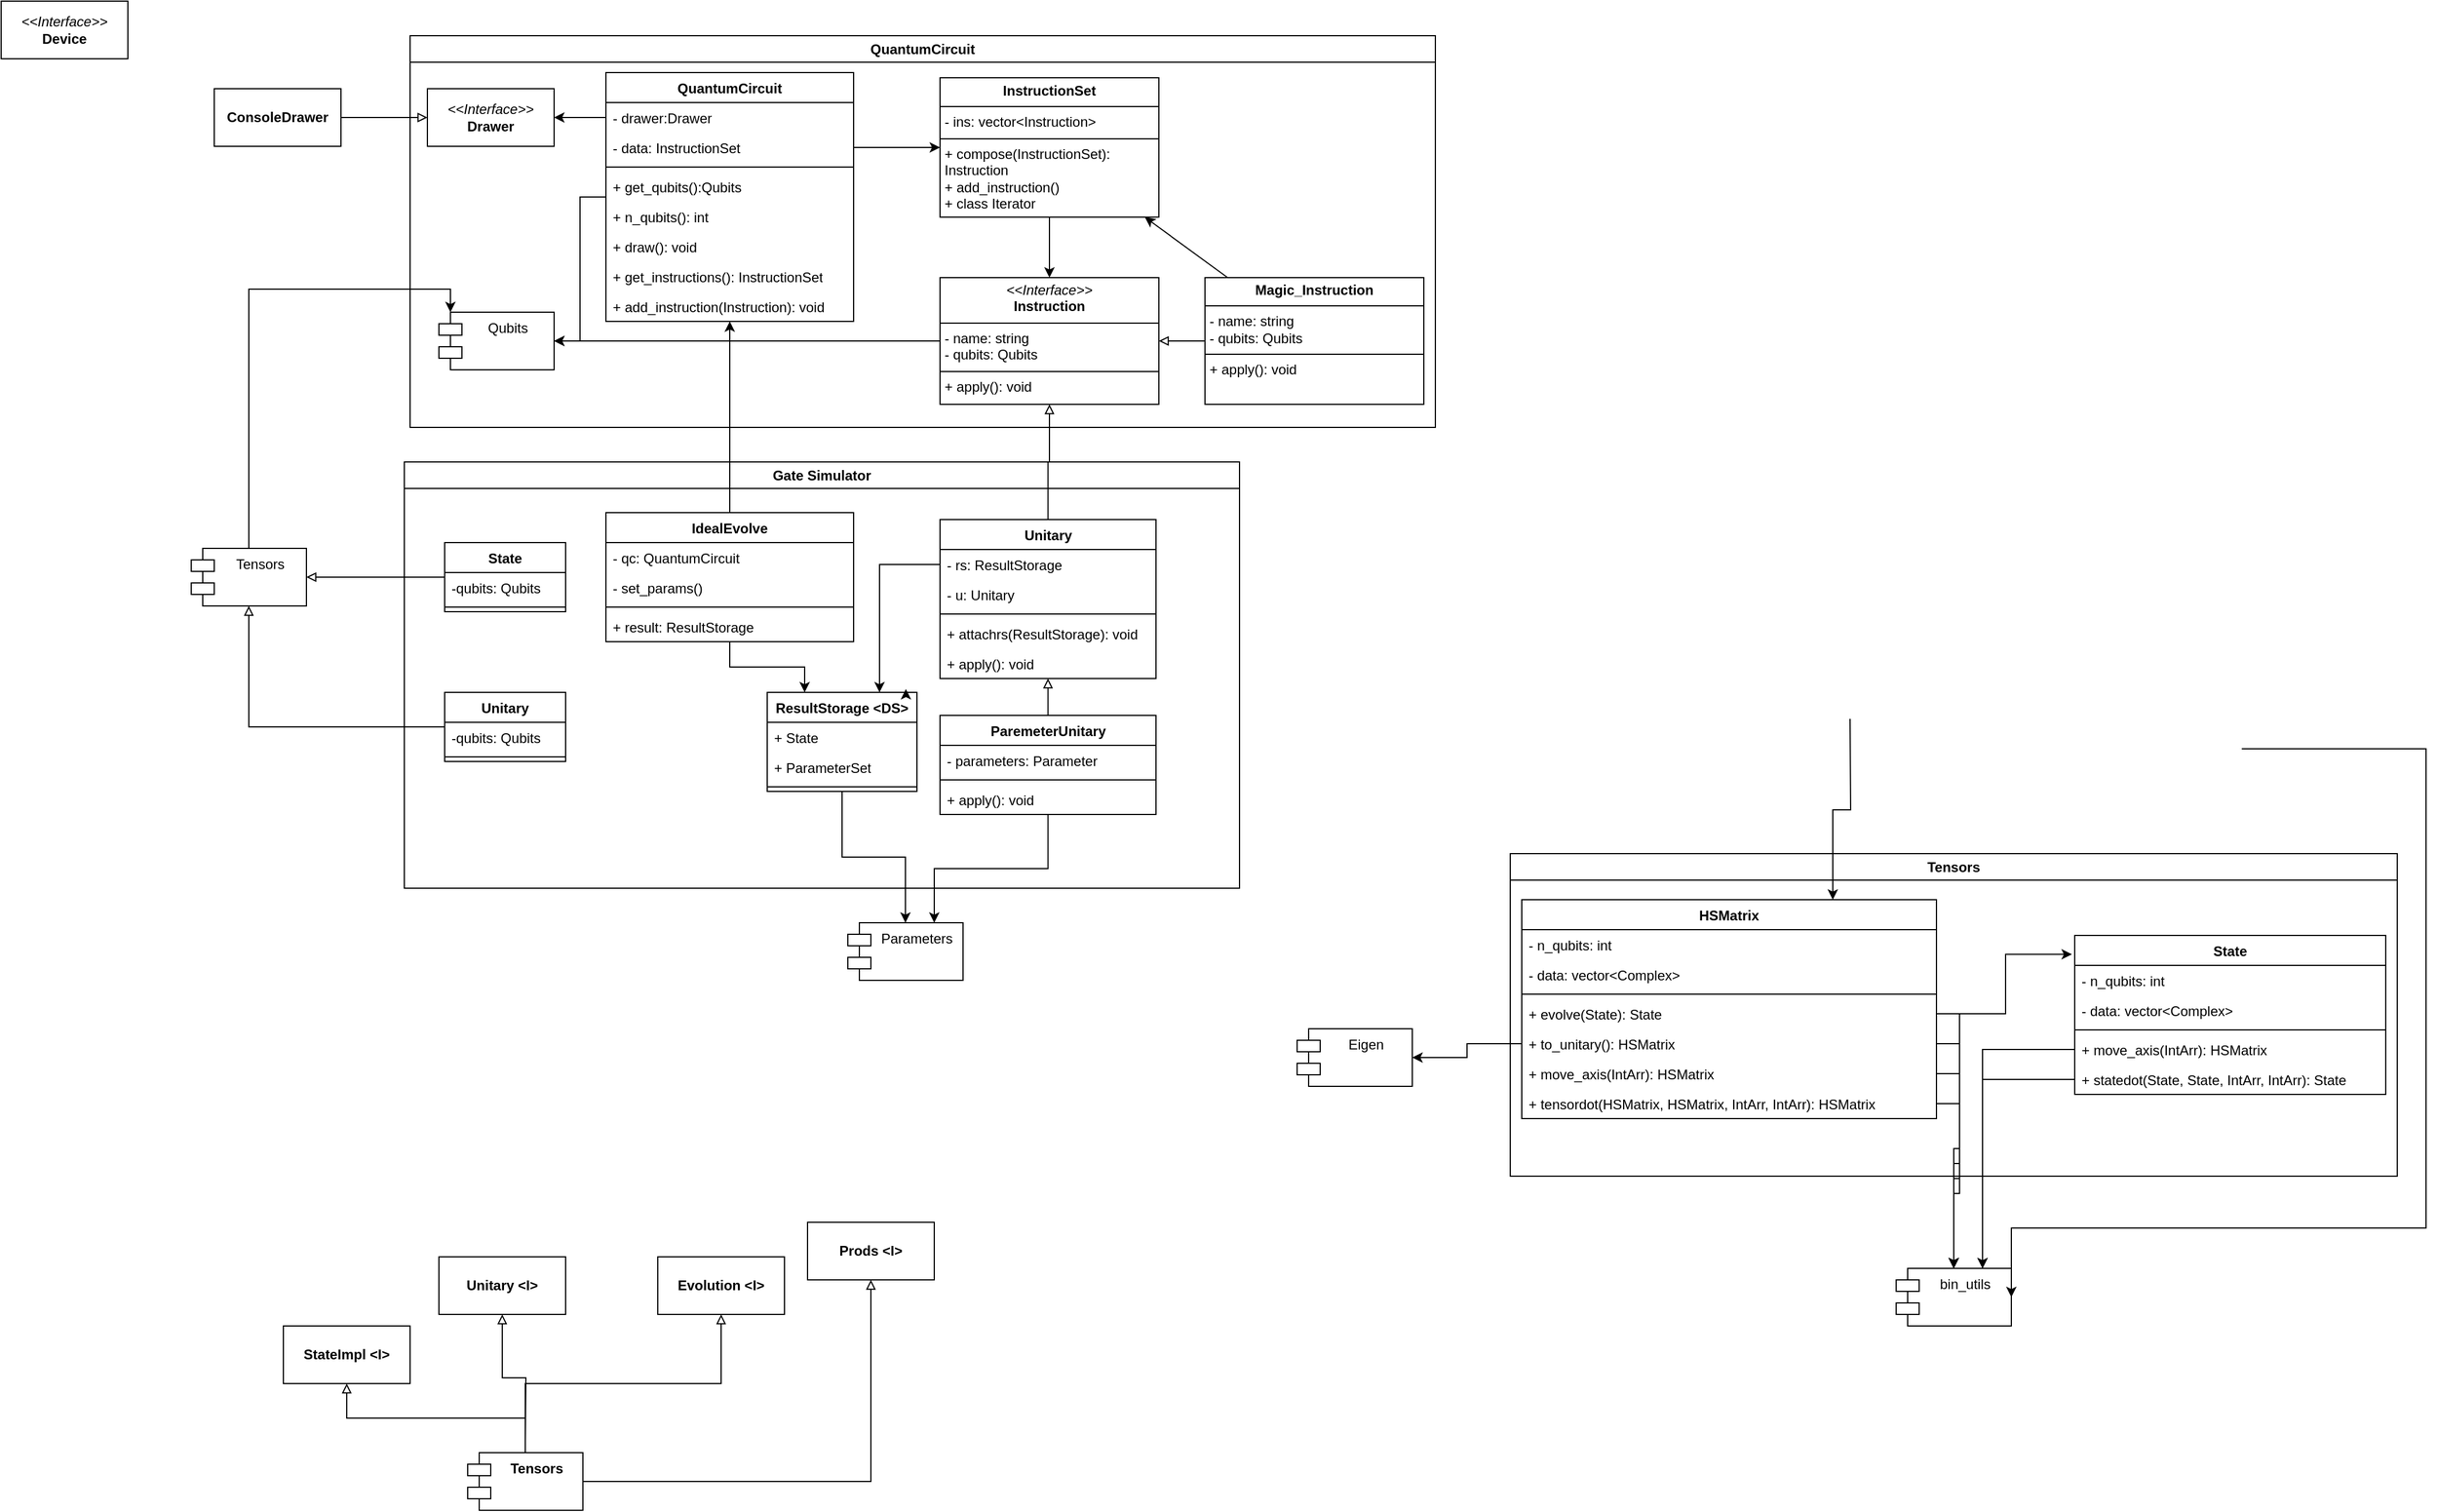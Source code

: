 <mxfile version="24.8.4">
  <diagram name="Page-1" id="x-qG1IfEhME5JwyJ-67E">
    <mxGraphModel dx="3008" dy="1957" grid="1" gridSize="10" guides="1" tooltips="1" connect="1" arrows="1" fold="1" page="1" pageScale="1" pageWidth="850" pageHeight="1100" math="0" shadow="0">
      <root>
        <mxCell id="0" />
        <mxCell id="1" parent="0" />
        <mxCell id="NoPwjyz6uO1jpUqEw4Ve-11" value="&lt;div&gt;Tensors&lt;/div&gt;" style="swimlane;whiteSpace=wrap;html=1;rounded=0;" parent="1" vertex="1">
          <mxGeometry x="35" y="20" width="770" height="280" as="geometry" />
        </mxCell>
        <mxCell id="NoPwjyz6uO1jpUqEw4Ve-59" value="&lt;div&gt;HSMatrix&lt;/div&gt;" style="swimlane;fontStyle=1;align=center;verticalAlign=top;childLayout=stackLayout;horizontal=1;startSize=26;horizontalStack=0;resizeParent=1;resizeParentMax=0;resizeLast=0;collapsible=1;marginBottom=0;whiteSpace=wrap;html=1;" parent="NoPwjyz6uO1jpUqEw4Ve-11" vertex="1">
          <mxGeometry x="10" y="40" width="360" height="190" as="geometry" />
        </mxCell>
        <mxCell id="NoPwjyz6uO1jpUqEw4Ve-60" value="- n_qubits: int" style="text;strokeColor=none;fillColor=none;align=left;verticalAlign=top;spacingLeft=4;spacingRight=4;overflow=hidden;rotatable=0;points=[[0,0.5],[1,0.5]];portConstraint=eastwest;whiteSpace=wrap;html=1;" parent="NoPwjyz6uO1jpUqEw4Ve-59" vertex="1">
          <mxGeometry y="26" width="360" height="26" as="geometry" />
        </mxCell>
        <mxCell id="NoPwjyz6uO1jpUqEw4Ve-63" value="- data:  vector&amp;lt;Complex&amp;gt; " style="text;strokeColor=none;fillColor=none;align=left;verticalAlign=top;spacingLeft=4;spacingRight=4;overflow=hidden;rotatable=0;points=[[0,0.5],[1,0.5]];portConstraint=eastwest;whiteSpace=wrap;html=1;" parent="NoPwjyz6uO1jpUqEw4Ve-59" vertex="1">
          <mxGeometry y="52" width="360" height="26" as="geometry" />
        </mxCell>
        <mxCell id="NoPwjyz6uO1jpUqEw4Ve-61" value="" style="line;strokeWidth=1;fillColor=none;align=left;verticalAlign=middle;spacingTop=-1;spacingLeft=3;spacingRight=3;rotatable=0;labelPosition=right;points=[];portConstraint=eastwest;strokeColor=inherit;" parent="NoPwjyz6uO1jpUqEw4Ve-59" vertex="1">
          <mxGeometry y="78" width="360" height="8" as="geometry" />
        </mxCell>
        <mxCell id="NoPwjyz6uO1jpUqEw4Ve-122" value="+ evolve(State): State" style="text;strokeColor=none;fillColor=none;align=left;verticalAlign=top;spacingLeft=4;spacingRight=4;overflow=hidden;rotatable=0;points=[[0,0.5],[1,0.5]];portConstraint=eastwest;whiteSpace=wrap;html=1;" parent="NoPwjyz6uO1jpUqEw4Ve-59" vertex="1">
          <mxGeometry y="86" width="360" height="26" as="geometry" />
        </mxCell>
        <mxCell id="NoPwjyz6uO1jpUqEw4Ve-64" value="+ to_unitary(): HSMatrix" style="text;strokeColor=none;fillColor=none;align=left;verticalAlign=top;spacingLeft=4;spacingRight=4;overflow=hidden;rotatable=0;points=[[0,0.5],[1,0.5]];portConstraint=eastwest;whiteSpace=wrap;html=1;" parent="NoPwjyz6uO1jpUqEw4Ve-59" vertex="1">
          <mxGeometry y="112" width="360" height="26" as="geometry" />
        </mxCell>
        <mxCell id="NoPwjyz6uO1jpUqEw4Ve-62" value="+ move_axis(IntArr): HSMatrix" style="text;strokeColor=none;fillColor=none;align=left;verticalAlign=top;spacingLeft=4;spacingRight=4;overflow=hidden;rotatable=0;points=[[0,0.5],[1,0.5]];portConstraint=eastwest;whiteSpace=wrap;html=1;" parent="NoPwjyz6uO1jpUqEw4Ve-59" vertex="1">
          <mxGeometry y="138" width="360" height="26" as="geometry" />
        </mxCell>
        <mxCell id="NoPwjyz6uO1jpUqEw4Ve-83" value="+ tensordot(HSMatrix, HSMatrix, IntArr, IntArr): HSMatrix" style="text;strokeColor=none;fillColor=none;align=left;verticalAlign=top;spacingLeft=4;spacingRight=4;overflow=hidden;rotatable=0;points=[[0,0.5],[1,0.5]];portConstraint=eastwest;whiteSpace=wrap;html=1;" parent="NoPwjyz6uO1jpUqEw4Ve-59" vertex="1">
          <mxGeometry y="164" width="360" height="26" as="geometry" />
        </mxCell>
        <mxCell id="NoPwjyz6uO1jpUqEw4Ve-66" value="&lt;div&gt;State&lt;/div&gt;&lt;div&gt;&lt;br&gt;&lt;/div&gt;" style="swimlane;fontStyle=1;align=center;verticalAlign=top;childLayout=stackLayout;horizontal=1;startSize=26;horizontalStack=0;resizeParent=1;resizeParentMax=0;resizeLast=0;collapsible=1;marginBottom=0;whiteSpace=wrap;html=1;" parent="NoPwjyz6uO1jpUqEw4Ve-11" vertex="1">
          <mxGeometry x="490" y="71" width="270" height="138" as="geometry" />
        </mxCell>
        <mxCell id="NoPwjyz6uO1jpUqEw4Ve-67" value="- n_qubits: int" style="text;strokeColor=none;fillColor=none;align=left;verticalAlign=top;spacingLeft=4;spacingRight=4;overflow=hidden;rotatable=0;points=[[0,0.5],[1,0.5]];portConstraint=eastwest;whiteSpace=wrap;html=1;" parent="NoPwjyz6uO1jpUqEw4Ve-66" vertex="1">
          <mxGeometry y="26" width="270" height="26" as="geometry" />
        </mxCell>
        <mxCell id="NoPwjyz6uO1jpUqEw4Ve-68" value="- data:  vector&amp;lt;Complex&amp;gt; " style="text;strokeColor=none;fillColor=none;align=left;verticalAlign=top;spacingLeft=4;spacingRight=4;overflow=hidden;rotatable=0;points=[[0,0.5],[1,0.5]];portConstraint=eastwest;whiteSpace=wrap;html=1;" parent="NoPwjyz6uO1jpUqEw4Ve-66" vertex="1">
          <mxGeometry y="52" width="270" height="26" as="geometry" />
        </mxCell>
        <mxCell id="NoPwjyz6uO1jpUqEw4Ve-69" value="" style="line;strokeWidth=1;fillColor=none;align=left;verticalAlign=middle;spacingTop=-1;spacingLeft=3;spacingRight=3;rotatable=0;labelPosition=right;points=[];portConstraint=eastwest;strokeColor=inherit;" parent="NoPwjyz6uO1jpUqEw4Ve-66" vertex="1">
          <mxGeometry y="78" width="270" height="8" as="geometry" />
        </mxCell>
        <mxCell id="NoPwjyz6uO1jpUqEw4Ve-70" value="+ move_axis(IntArr): HSMatrix" style="text;strokeColor=none;fillColor=none;align=left;verticalAlign=top;spacingLeft=4;spacingRight=4;overflow=hidden;rotatable=0;points=[[0,0.5],[1,0.5]];portConstraint=eastwest;whiteSpace=wrap;html=1;" parent="NoPwjyz6uO1jpUqEw4Ve-66" vertex="1">
          <mxGeometry y="86" width="270" height="26" as="geometry" />
        </mxCell>
        <mxCell id="NoPwjyz6uO1jpUqEw4Ve-84" value="&lt;div&gt;+ statedot(State, State, IntArr, IntArr): State&lt;/div&gt;" style="text;strokeColor=none;fillColor=none;align=left;verticalAlign=top;spacingLeft=4;spacingRight=4;overflow=hidden;rotatable=0;points=[[0,0.5],[1,0.5]];portConstraint=eastwest;whiteSpace=wrap;html=1;" parent="NoPwjyz6uO1jpUqEw4Ve-66" vertex="1">
          <mxGeometry y="112" width="270" height="26" as="geometry" />
        </mxCell>
        <mxCell id="NoPwjyz6uO1jpUqEw4Ve-126" style="edgeStyle=orthogonalEdgeStyle;rounded=0;orthogonalLoop=1;jettySize=auto;html=1;entryX=-0.009;entryY=0.119;entryDx=0;entryDy=0;entryPerimeter=0;" parent="NoPwjyz6uO1jpUqEw4Ve-11" source="NoPwjyz6uO1jpUqEw4Ve-122" target="NoPwjyz6uO1jpUqEw4Ve-66" edge="1">
          <mxGeometry relative="1" as="geometry" />
        </mxCell>
        <mxCell id="NoPwjyz6uO1jpUqEw4Ve-92" value="&lt;div&gt;Eigen&lt;/div&gt;&lt;div&gt;&lt;br&gt;&lt;/div&gt;" style="shape=module;align=left;spacingLeft=20;align=center;verticalAlign=top;whiteSpace=wrap;html=1;" parent="1" vertex="1">
          <mxGeometry x="-150" y="172" width="100" height="50" as="geometry" />
        </mxCell>
        <mxCell id="NoPwjyz6uO1jpUqEw4Ve-93" style="edgeStyle=orthogonalEdgeStyle;rounded=0;orthogonalLoop=1;jettySize=auto;html=1;" parent="1" source="NoPwjyz6uO1jpUqEw4Ve-64" target="NoPwjyz6uO1jpUqEw4Ve-92" edge="1">
          <mxGeometry relative="1" as="geometry" />
        </mxCell>
        <mxCell id="NoPwjyz6uO1jpUqEw4Ve-91" value="&lt;div&gt;bin_utils&lt;/div&gt;" style="shape=module;align=left;spacingLeft=20;align=center;verticalAlign=top;whiteSpace=wrap;html=1;" parent="1" vertex="1">
          <mxGeometry x="370" y="380" width="100" height="50" as="geometry" />
        </mxCell>
        <mxCell id="NoPwjyz6uO1jpUqEw4Ve-86" style="edgeStyle=orthogonalEdgeStyle;rounded=0;orthogonalLoop=1;jettySize=auto;html=1;entryX=0.5;entryY=0;entryDx=0;entryDy=0;" parent="1" source="NoPwjyz6uO1jpUqEw4Ve-83" target="NoPwjyz6uO1jpUqEw4Ve-91" edge="1">
          <mxGeometry relative="1" as="geometry" />
        </mxCell>
        <mxCell id="NoPwjyz6uO1jpUqEw4Ve-78" style="rounded=0;orthogonalLoop=1;jettySize=auto;html=1;edgeStyle=orthogonalEdgeStyle;entryX=0.5;entryY=0;entryDx=0;entryDy=0;" parent="1" source="NoPwjyz6uO1jpUqEw4Ve-62" target="NoPwjyz6uO1jpUqEw4Ve-91" edge="1">
          <mxGeometry relative="1" as="geometry">
            <mxPoint x="400" y="420" as="targetPoint" />
          </mxGeometry>
        </mxCell>
        <mxCell id="NoPwjyz6uO1jpUqEw4Ve-90" style="edgeStyle=orthogonalEdgeStyle;rounded=0;orthogonalLoop=1;jettySize=auto;html=1;entryX=0.75;entryY=0;entryDx=0;entryDy=0;" parent="1" source="NoPwjyz6uO1jpUqEw4Ve-70" target="NoPwjyz6uO1jpUqEw4Ve-91" edge="1">
          <mxGeometry relative="1" as="geometry">
            <mxPoint x="230.0" y="257" as="targetPoint" />
          </mxGeometry>
        </mxCell>
        <mxCell id="NoPwjyz6uO1jpUqEw4Ve-123" style="edgeStyle=orthogonalEdgeStyle;rounded=0;orthogonalLoop=1;jettySize=auto;html=1;entryX=0.5;entryY=0;entryDx=0;entryDy=0;" parent="1" source="NoPwjyz6uO1jpUqEw4Ve-122" target="NoPwjyz6uO1jpUqEw4Ve-91" edge="1">
          <mxGeometry relative="1" as="geometry" />
        </mxCell>
        <mxCell id="NoPwjyz6uO1jpUqEw4Ve-89" style="edgeStyle=orthogonalEdgeStyle;rounded=0;orthogonalLoop=1;jettySize=auto;html=1;entryX=0.75;entryY=0;entryDx=0;entryDy=0;" parent="1" source="NoPwjyz6uO1jpUqEw4Ve-84" target="NoPwjyz6uO1jpUqEw4Ve-91" edge="1">
          <mxGeometry relative="1" as="geometry">
            <mxPoint x="580" y="370" as="targetPoint" />
          </mxGeometry>
        </mxCell>
        <mxCell id="NoPwjyz6uO1jpUqEw4Ve-125" style="edgeStyle=orthogonalEdgeStyle;rounded=0;orthogonalLoop=1;jettySize=auto;html=1;entryX=0.5;entryY=0;entryDx=0;entryDy=0;" parent="1" source="NoPwjyz6uO1jpUqEw4Ve-64" target="NoPwjyz6uO1jpUqEw4Ve-91" edge="1">
          <mxGeometry relative="1" as="geometry">
            <mxPoint x="470.0" y="420" as="targetPoint" />
          </mxGeometry>
        </mxCell>
        <mxCell id="NoPwjyz6uO1jpUqEw4Ve-128" style="edgeStyle=orthogonalEdgeStyle;rounded=0;orthogonalLoop=1;jettySize=auto;html=1;exitX=0;exitY=0.5;exitDx=0;exitDy=0;entryX=0.75;entryY=0;entryDx=0;entryDy=0;" parent="1" target="NoPwjyz6uO1jpUqEw4Ve-59" edge="1">
          <mxGeometry relative="1" as="geometry">
            <mxPoint x="330" y="-97" as="sourcePoint" />
          </mxGeometry>
        </mxCell>
        <mxCell id="NoPwjyz6uO1jpUqEw4Ve-131" style="edgeStyle=orthogonalEdgeStyle;rounded=0;orthogonalLoop=1;jettySize=auto;html=1;exitX=1;exitY=0.5;exitDx=0;exitDy=0;entryX=1;entryY=0.5;entryDx=0;entryDy=0;" parent="1" target="NoPwjyz6uO1jpUqEw4Ve-91" edge="1">
          <mxGeometry relative="1" as="geometry">
            <Array as="points">
              <mxPoint x="830" y="-71" />
              <mxPoint x="830" y="345" />
            </Array>
            <mxPoint x="670.0" y="-71" as="sourcePoint" />
          </mxGeometry>
        </mxCell>
        <mxCell id="HAuFXq_arxBWg5W7KPL8-75" value="&lt;div&gt;Gate Simulator&lt;/div&gt;" style="swimlane;whiteSpace=wrap;html=1;" vertex="1" parent="1">
          <mxGeometry x="-925" y="-320" width="725" height="370" as="geometry" />
        </mxCell>
        <mxCell id="HAuFXq_arxBWg5W7KPL8-148" value="ResultStorage &amp;lt;DS&amp;gt;" style="swimlane;fontStyle=1;align=center;verticalAlign=top;childLayout=stackLayout;horizontal=1;startSize=26;horizontalStack=0;resizeParent=1;resizeParentMax=0;resizeLast=0;collapsible=1;marginBottom=0;whiteSpace=wrap;html=1;" vertex="1" parent="HAuFXq_arxBWg5W7KPL8-75">
          <mxGeometry x="315" y="200" width="130" height="86" as="geometry" />
        </mxCell>
        <mxCell id="HAuFXq_arxBWg5W7KPL8-150" value="+ State" style="text;strokeColor=none;fillColor=none;align=left;verticalAlign=top;spacingLeft=4;spacingRight=4;overflow=hidden;rotatable=0;points=[[0,0.5],[1,0.5]];portConstraint=eastwest;whiteSpace=wrap;html=1;" vertex="1" parent="HAuFXq_arxBWg5W7KPL8-148">
          <mxGeometry y="26" width="130" height="26" as="geometry" />
        </mxCell>
        <mxCell id="HAuFXq_arxBWg5W7KPL8-231" value="+ ParameterSet" style="text;strokeColor=none;fillColor=none;align=left;verticalAlign=top;spacingLeft=4;spacingRight=4;overflow=hidden;rotatable=0;points=[[0,0.5],[1,0.5]];portConstraint=eastwest;whiteSpace=wrap;html=1;" vertex="1" parent="HAuFXq_arxBWg5W7KPL8-148">
          <mxGeometry y="52" width="130" height="26" as="geometry" />
        </mxCell>
        <mxCell id="HAuFXq_arxBWg5W7KPL8-151" value="" style="line;strokeWidth=1;fillColor=none;align=left;verticalAlign=middle;spacingTop=-1;spacingLeft=3;spacingRight=3;rotatable=0;labelPosition=right;points=[];portConstraint=eastwest;strokeColor=inherit;" vertex="1" parent="HAuFXq_arxBWg5W7KPL8-148">
          <mxGeometry y="78" width="130" height="8" as="geometry" />
        </mxCell>
        <mxCell id="HAuFXq_arxBWg5W7KPL8-156" value="Unitary" style="swimlane;fontStyle=1;align=center;verticalAlign=top;childLayout=stackLayout;horizontal=1;startSize=26;horizontalStack=0;resizeParent=1;resizeParentMax=0;resizeLast=0;collapsible=1;marginBottom=0;whiteSpace=wrap;html=1;" vertex="1" parent="HAuFXq_arxBWg5W7KPL8-75">
          <mxGeometry x="465" y="50" width="187.5" height="138" as="geometry" />
        </mxCell>
        <mxCell id="HAuFXq_arxBWg5W7KPL8-157" value="- rs: ResultStorage" style="text;strokeColor=none;fillColor=none;align=left;verticalAlign=top;spacingLeft=4;spacingRight=4;overflow=hidden;rotatable=0;points=[[0,0.5],[1,0.5]];portConstraint=eastwest;whiteSpace=wrap;html=1;" vertex="1" parent="HAuFXq_arxBWg5W7KPL8-156">
          <mxGeometry y="26" width="187.5" height="26" as="geometry" />
        </mxCell>
        <mxCell id="HAuFXq_arxBWg5W7KPL8-166" value="- u: Unitary" style="text;strokeColor=none;fillColor=none;align=left;verticalAlign=top;spacingLeft=4;spacingRight=4;overflow=hidden;rotatable=0;points=[[0,0.5],[1,0.5]];portConstraint=eastwest;whiteSpace=wrap;html=1;" vertex="1" parent="HAuFXq_arxBWg5W7KPL8-156">
          <mxGeometry y="52" width="187.5" height="26" as="geometry" />
        </mxCell>
        <mxCell id="HAuFXq_arxBWg5W7KPL8-159" value="" style="line;strokeWidth=1;fillColor=none;align=left;verticalAlign=middle;spacingTop=-1;spacingLeft=3;spacingRight=3;rotatable=0;labelPosition=right;points=[];portConstraint=eastwest;strokeColor=inherit;" vertex="1" parent="HAuFXq_arxBWg5W7KPL8-156">
          <mxGeometry y="78" width="187.5" height="8" as="geometry" />
        </mxCell>
        <mxCell id="HAuFXq_arxBWg5W7KPL8-160" value="+ attachrs(ResultStorage): void" style="text;strokeColor=none;fillColor=none;align=left;verticalAlign=top;spacingLeft=4;spacingRight=4;overflow=hidden;rotatable=0;points=[[0,0.5],[1,0.5]];portConstraint=eastwest;whiteSpace=wrap;html=1;" vertex="1" parent="HAuFXq_arxBWg5W7KPL8-156">
          <mxGeometry y="86" width="187.5" height="26" as="geometry" />
        </mxCell>
        <mxCell id="HAuFXq_arxBWg5W7KPL8-161" value="+ apply(): void" style="text;strokeColor=none;fillColor=none;align=left;verticalAlign=top;spacingLeft=4;spacingRight=4;overflow=hidden;rotatable=0;points=[[0,0.5],[1,0.5]];portConstraint=eastwest;whiteSpace=wrap;html=1;" vertex="1" parent="HAuFXq_arxBWg5W7KPL8-156">
          <mxGeometry y="112" width="187.5" height="26" as="geometry" />
        </mxCell>
        <mxCell id="HAuFXq_arxBWg5W7KPL8-208" style="edgeStyle=orthogonalEdgeStyle;rounded=0;orthogonalLoop=1;jettySize=auto;html=1;entryX=0.25;entryY=0;entryDx=0;entryDy=0;" edge="1" parent="HAuFXq_arxBWg5W7KPL8-75" source="HAuFXq_arxBWg5W7KPL8-167" target="HAuFXq_arxBWg5W7KPL8-148">
          <mxGeometry relative="1" as="geometry" />
        </mxCell>
        <mxCell id="HAuFXq_arxBWg5W7KPL8-167" value="IdealEvolve" style="swimlane;fontStyle=1;align=center;verticalAlign=top;childLayout=stackLayout;horizontal=1;startSize=26;horizontalStack=0;resizeParent=1;resizeParentMax=0;resizeLast=0;collapsible=1;marginBottom=0;whiteSpace=wrap;html=1;" vertex="1" parent="HAuFXq_arxBWg5W7KPL8-75">
          <mxGeometry x="175" y="44" width="215" height="112" as="geometry" />
        </mxCell>
        <mxCell id="HAuFXq_arxBWg5W7KPL8-168" value="- qc: QuantumCircuit" style="text;strokeColor=none;fillColor=none;align=left;verticalAlign=top;spacingLeft=4;spacingRight=4;overflow=hidden;rotatable=0;points=[[0,0.5],[1,0.5]];portConstraint=eastwest;whiteSpace=wrap;html=1;" vertex="1" parent="HAuFXq_arxBWg5W7KPL8-167">
          <mxGeometry y="26" width="215" height="26" as="geometry" />
        </mxCell>
        <mxCell id="HAuFXq_arxBWg5W7KPL8-169" value="- set_params() " style="text;strokeColor=none;fillColor=none;align=left;verticalAlign=top;spacingLeft=4;spacingRight=4;overflow=hidden;rotatable=0;points=[[0,0.5],[1,0.5]];portConstraint=eastwest;whiteSpace=wrap;html=1;" vertex="1" parent="HAuFXq_arxBWg5W7KPL8-167">
          <mxGeometry y="52" width="215" height="26" as="geometry" />
        </mxCell>
        <mxCell id="HAuFXq_arxBWg5W7KPL8-170" value="" style="line;strokeWidth=1;fillColor=none;align=left;verticalAlign=middle;spacingTop=-1;spacingLeft=3;spacingRight=3;rotatable=0;labelPosition=right;points=[];portConstraint=eastwest;strokeColor=inherit;" vertex="1" parent="HAuFXq_arxBWg5W7KPL8-167">
          <mxGeometry y="78" width="215" height="8" as="geometry" />
        </mxCell>
        <mxCell id="HAuFXq_arxBWg5W7KPL8-172" value="+ result: ResultStorage" style="text;strokeColor=none;fillColor=none;align=left;verticalAlign=top;spacingLeft=4;spacingRight=4;overflow=hidden;rotatable=0;points=[[0,0.5],[1,0.5]];portConstraint=eastwest;whiteSpace=wrap;html=1;" vertex="1" parent="HAuFXq_arxBWg5W7KPL8-167">
          <mxGeometry y="86" width="215" height="26" as="geometry" />
        </mxCell>
        <mxCell id="HAuFXq_arxBWg5W7KPL8-189" value="&lt;div&gt;State&lt;/div&gt;&lt;div&gt;&lt;br&gt;&lt;/div&gt;" style="swimlane;fontStyle=1;align=center;verticalAlign=top;childLayout=stackLayout;horizontal=1;startSize=26;horizontalStack=0;resizeParent=1;resizeParentMax=0;resizeLast=0;collapsible=1;marginBottom=0;whiteSpace=wrap;html=1;" vertex="1" parent="HAuFXq_arxBWg5W7KPL8-75">
          <mxGeometry x="35" y="70" width="105" height="60" as="geometry" />
        </mxCell>
        <mxCell id="HAuFXq_arxBWg5W7KPL8-190" value="-qubits: Qubits" style="text;strokeColor=none;fillColor=none;align=left;verticalAlign=top;spacingLeft=4;spacingRight=4;overflow=hidden;rotatable=0;points=[[0,0.5],[1,0.5]];portConstraint=eastwest;whiteSpace=wrap;html=1;" vertex="1" parent="HAuFXq_arxBWg5W7KPL8-189">
          <mxGeometry y="26" width="105" height="26" as="geometry" />
        </mxCell>
        <mxCell id="HAuFXq_arxBWg5W7KPL8-192" value="" style="line;strokeWidth=1;fillColor=none;align=left;verticalAlign=middle;spacingTop=-1;spacingLeft=3;spacingRight=3;rotatable=0;labelPosition=right;points=[];portConstraint=eastwest;strokeColor=inherit;" vertex="1" parent="HAuFXq_arxBWg5W7KPL8-189">
          <mxGeometry y="52" width="105" height="8" as="geometry" />
        </mxCell>
        <mxCell id="HAuFXq_arxBWg5W7KPL8-198" value="Unitary" style="swimlane;fontStyle=1;align=center;verticalAlign=top;childLayout=stackLayout;horizontal=1;startSize=26;horizontalStack=0;resizeParent=1;resizeParentMax=0;resizeLast=0;collapsible=1;marginBottom=0;whiteSpace=wrap;html=1;" vertex="1" parent="HAuFXq_arxBWg5W7KPL8-75">
          <mxGeometry x="35" y="200" width="105" height="60" as="geometry" />
        </mxCell>
        <mxCell id="HAuFXq_arxBWg5W7KPL8-199" value="-qubits: Qubits" style="text;strokeColor=none;fillColor=none;align=left;verticalAlign=top;spacingLeft=4;spacingRight=4;overflow=hidden;rotatable=0;points=[[0,0.5],[1,0.5]];portConstraint=eastwest;whiteSpace=wrap;html=1;" vertex="1" parent="HAuFXq_arxBWg5W7KPL8-198">
          <mxGeometry y="26" width="105" height="26" as="geometry" />
        </mxCell>
        <mxCell id="HAuFXq_arxBWg5W7KPL8-200" value="" style="line;strokeWidth=1;fillColor=none;align=left;verticalAlign=middle;spacingTop=-1;spacingLeft=3;spacingRight=3;rotatable=0;labelPosition=right;points=[];portConstraint=eastwest;strokeColor=inherit;" vertex="1" parent="HAuFXq_arxBWg5W7KPL8-198">
          <mxGeometry y="52" width="105" height="8" as="geometry" />
        </mxCell>
        <mxCell id="HAuFXq_arxBWg5W7KPL8-218" style="edgeStyle=orthogonalEdgeStyle;rounded=0;orthogonalLoop=1;jettySize=auto;html=1;exitX=0;exitY=0.5;exitDx=0;exitDy=0;entryX=0.75;entryY=0;entryDx=0;entryDy=0;" edge="1" parent="HAuFXq_arxBWg5W7KPL8-75" source="HAuFXq_arxBWg5W7KPL8-157" target="HAuFXq_arxBWg5W7KPL8-148">
          <mxGeometry relative="1" as="geometry" />
        </mxCell>
        <mxCell id="HAuFXq_arxBWg5W7KPL8-219" style="edgeStyle=orthogonalEdgeStyle;rounded=0;orthogonalLoop=1;jettySize=auto;html=1;endArrow=block;endFill=0;" edge="1" parent="HAuFXq_arxBWg5W7KPL8-75" source="HAuFXq_arxBWg5W7KPL8-211" target="HAuFXq_arxBWg5W7KPL8-156">
          <mxGeometry relative="1" as="geometry" />
        </mxCell>
        <mxCell id="HAuFXq_arxBWg5W7KPL8-211" value="ParemeterUnitary" style="swimlane;fontStyle=1;align=center;verticalAlign=top;childLayout=stackLayout;horizontal=1;startSize=26;horizontalStack=0;resizeParent=1;resizeParentMax=0;resizeLast=0;collapsible=1;marginBottom=0;whiteSpace=wrap;html=1;" vertex="1" parent="HAuFXq_arxBWg5W7KPL8-75">
          <mxGeometry x="465" y="220" width="187.5" height="86" as="geometry" />
        </mxCell>
        <mxCell id="HAuFXq_arxBWg5W7KPL8-221" value="- parameters: Parameter" style="text;strokeColor=none;fillColor=none;align=left;verticalAlign=top;spacingLeft=4;spacingRight=4;overflow=hidden;rotatable=0;points=[[0,0.5],[1,0.5]];portConstraint=eastwest;whiteSpace=wrap;html=1;" vertex="1" parent="HAuFXq_arxBWg5W7KPL8-211">
          <mxGeometry y="26" width="187.5" height="26" as="geometry" />
        </mxCell>
        <mxCell id="HAuFXq_arxBWg5W7KPL8-214" value="" style="line;strokeWidth=1;fillColor=none;align=left;verticalAlign=middle;spacingTop=-1;spacingLeft=3;spacingRight=3;rotatable=0;labelPosition=right;points=[];portConstraint=eastwest;strokeColor=inherit;" vertex="1" parent="HAuFXq_arxBWg5W7KPL8-211">
          <mxGeometry y="52" width="187.5" height="8" as="geometry" />
        </mxCell>
        <mxCell id="HAuFXq_arxBWg5W7KPL8-216" value="+ apply(): void" style="text;strokeColor=none;fillColor=none;align=left;verticalAlign=top;spacingLeft=4;spacingRight=4;overflow=hidden;rotatable=0;points=[[0,0.5],[1,0.5]];portConstraint=eastwest;whiteSpace=wrap;html=1;" vertex="1" parent="HAuFXq_arxBWg5W7KPL8-211">
          <mxGeometry y="60" width="187.5" height="26" as="geometry" />
        </mxCell>
        <mxCell id="HAuFXq_arxBWg5W7KPL8-230" style="edgeStyle=orthogonalEdgeStyle;rounded=0;orthogonalLoop=1;jettySize=auto;html=1;exitX=0.75;exitY=0;exitDx=0;exitDy=0;entryX=0.926;entryY=-0.033;entryDx=0;entryDy=0;entryPerimeter=0;" edge="1" parent="HAuFXq_arxBWg5W7KPL8-75" source="HAuFXq_arxBWg5W7KPL8-148" target="HAuFXq_arxBWg5W7KPL8-148">
          <mxGeometry relative="1" as="geometry" />
        </mxCell>
        <mxCell id="HAuFXq_arxBWg5W7KPL8-106" style="edgeStyle=orthogonalEdgeStyle;rounded=0;orthogonalLoop=1;jettySize=auto;html=1;entryX=0;entryY=0.5;entryDx=0;entryDy=0;endArrow=block;endFill=0;" edge="1" parent="1" source="HAuFXq_arxBWg5W7KPL8-105" target="HAuFXq_arxBWg5W7KPL8-73">
          <mxGeometry relative="1" as="geometry" />
        </mxCell>
        <mxCell id="HAuFXq_arxBWg5W7KPL8-105" value="&lt;b&gt;ConsoleDrawer&lt;/b&gt;" style="html=1;whiteSpace=wrap;" vertex="1" parent="1">
          <mxGeometry x="-1090" y="-644" width="110" height="50" as="geometry" />
        </mxCell>
        <mxCell id="HAuFXq_arxBWg5W7KPL8-109" value="QuantumCircuit" style="swimlane;whiteSpace=wrap;html=1;" vertex="1" parent="1">
          <mxGeometry x="-920" y="-690" width="890" height="340" as="geometry" />
        </mxCell>
        <mxCell id="HAuFXq_arxBWg5W7KPL8-50" value="QuantumCircuit" style="swimlane;fontStyle=1;align=center;verticalAlign=top;childLayout=stackLayout;horizontal=1;startSize=26;horizontalStack=0;resizeParent=1;resizeParentMax=0;resizeLast=0;collapsible=1;marginBottom=0;whiteSpace=wrap;html=1;" vertex="1" parent="HAuFXq_arxBWg5W7KPL8-109">
          <mxGeometry x="170" y="32" width="215" height="216" as="geometry" />
        </mxCell>
        <mxCell id="HAuFXq_arxBWg5W7KPL8-91" value="- drawer:Drawer" style="text;strokeColor=none;fillColor=none;align=left;verticalAlign=top;spacingLeft=4;spacingRight=4;overflow=hidden;rotatable=0;points=[[0,0.5],[1,0.5]];portConstraint=eastwest;whiteSpace=wrap;html=1;" vertex="1" parent="HAuFXq_arxBWg5W7KPL8-50">
          <mxGeometry y="26" width="215" height="26" as="geometry" />
        </mxCell>
        <mxCell id="HAuFXq_arxBWg5W7KPL8-92" value="- data: InstructionSet" style="text;strokeColor=none;fillColor=none;align=left;verticalAlign=top;spacingLeft=4;spacingRight=4;overflow=hidden;rotatable=0;points=[[0,0.5],[1,0.5]];portConstraint=eastwest;whiteSpace=wrap;html=1;" vertex="1" parent="HAuFXq_arxBWg5W7KPL8-50">
          <mxGeometry y="52" width="215" height="26" as="geometry" />
        </mxCell>
        <mxCell id="HAuFXq_arxBWg5W7KPL8-53" value="" style="line;strokeWidth=1;fillColor=none;align=left;verticalAlign=middle;spacingTop=-1;spacingLeft=3;spacingRight=3;rotatable=0;labelPosition=right;points=[];portConstraint=eastwest;strokeColor=inherit;" vertex="1" parent="HAuFXq_arxBWg5W7KPL8-50">
          <mxGeometry y="78" width="215" height="8" as="geometry" />
        </mxCell>
        <mxCell id="HAuFXq_arxBWg5W7KPL8-54" value="+ get_qubits():Qubits" style="text;strokeColor=none;fillColor=none;align=left;verticalAlign=top;spacingLeft=4;spacingRight=4;overflow=hidden;rotatable=0;points=[[0,0.5],[1,0.5]];portConstraint=eastwest;whiteSpace=wrap;html=1;" vertex="1" parent="HAuFXq_arxBWg5W7KPL8-50">
          <mxGeometry y="86" width="215" height="26" as="geometry" />
        </mxCell>
        <mxCell id="HAuFXq_arxBWg5W7KPL8-71" value="+ n_qubits(): int" style="text;strokeColor=none;fillColor=none;align=left;verticalAlign=top;spacingLeft=4;spacingRight=4;overflow=hidden;rotatable=0;points=[[0,0.5],[1,0.5]];portConstraint=eastwest;whiteSpace=wrap;html=1;" vertex="1" parent="HAuFXq_arxBWg5W7KPL8-50">
          <mxGeometry y="112" width="215" height="26" as="geometry" />
        </mxCell>
        <mxCell id="HAuFXq_arxBWg5W7KPL8-82" value="+ draw(): void" style="text;strokeColor=none;fillColor=none;align=left;verticalAlign=top;spacingLeft=4;spacingRight=4;overflow=hidden;rotatable=0;points=[[0,0.5],[1,0.5]];portConstraint=eastwest;whiteSpace=wrap;html=1;" vertex="1" parent="HAuFXq_arxBWg5W7KPL8-50">
          <mxGeometry y="138" width="215" height="26" as="geometry" />
        </mxCell>
        <mxCell id="HAuFXq_arxBWg5W7KPL8-209" value="+ get_instructions(): InstructionSet" style="text;strokeColor=none;fillColor=none;align=left;verticalAlign=top;spacingLeft=4;spacingRight=4;overflow=hidden;rotatable=0;points=[[0,0.5],[1,0.5]];portConstraint=eastwest;whiteSpace=wrap;html=1;" vertex="1" parent="HAuFXq_arxBWg5W7KPL8-50">
          <mxGeometry y="164" width="215" height="26" as="geometry" />
        </mxCell>
        <mxCell id="HAuFXq_arxBWg5W7KPL8-223" value="+ add_instruction(Instruction): void" style="text;strokeColor=none;fillColor=none;align=left;verticalAlign=top;spacingLeft=4;spacingRight=4;overflow=hidden;rotatable=0;points=[[0,0.5],[1,0.5]];portConstraint=eastwest;whiteSpace=wrap;html=1;" vertex="1" parent="HAuFXq_arxBWg5W7KPL8-50">
          <mxGeometry y="190" width="215" height="26" as="geometry" />
        </mxCell>
        <mxCell id="HAuFXq_arxBWg5W7KPL8-73" value="&lt;i&gt;&amp;lt;&amp;lt;Interface&amp;gt;&amp;gt;&lt;/i&gt;&lt;div&gt;&lt;b&gt;Drawer&lt;/b&gt;&lt;/div&gt;" style="html=1;whiteSpace=wrap;" vertex="1" parent="HAuFXq_arxBWg5W7KPL8-109">
          <mxGeometry x="15" y="46" width="110" height="50" as="geometry" />
        </mxCell>
        <mxCell id="HAuFXq_arxBWg5W7KPL8-102" style="edgeStyle=orthogonalEdgeStyle;rounded=0;orthogonalLoop=1;jettySize=auto;html=1;entryX=1;entryY=0.5;entryDx=0;entryDy=0;" edge="1" parent="HAuFXq_arxBWg5W7KPL8-109" source="HAuFXq_arxBWg5W7KPL8-91" target="HAuFXq_arxBWg5W7KPL8-73">
          <mxGeometry relative="1" as="geometry" />
        </mxCell>
        <mxCell id="HAuFXq_arxBWg5W7KPL8-118" value="&lt;p style=&quot;margin:0px;margin-top:4px;text-align:center;&quot;&gt;&lt;i&gt;&amp;lt;&amp;lt;Interface&amp;gt;&amp;gt;&lt;/i&gt;&lt;br&gt;&lt;b&gt;Instruction&lt;/b&gt;&lt;br&gt;&lt;/p&gt;&lt;hr size=&quot;1&quot; style=&quot;border-style:solid;&quot;&gt;&lt;p style=&quot;margin:0px;margin-left:4px;&quot;&gt;- name: string&lt;/p&gt;&lt;p style=&quot;margin:0px;margin-left:4px;&quot;&gt;- qubits: Qubits&lt;br&gt;&lt;/p&gt;&lt;hr size=&quot;1&quot; style=&quot;border-style:solid;&quot;&gt;&lt;p style=&quot;margin:0px;margin-left:4px;&quot;&gt;+ apply(): void&lt;br&gt;&lt;/p&gt;" style="verticalAlign=top;align=left;overflow=fill;html=1;whiteSpace=wrap;" vertex="1" parent="HAuFXq_arxBWg5W7KPL8-109">
          <mxGeometry x="460" y="210" width="190" height="110" as="geometry" />
        </mxCell>
        <mxCell id="HAuFXq_arxBWg5W7KPL8-119" style="edgeStyle=orthogonalEdgeStyle;rounded=0;orthogonalLoop=1;jettySize=auto;html=1;entryX=0;entryY=0.5;entryDx=0;entryDy=0;" edge="1" parent="HAuFXq_arxBWg5W7KPL8-109" source="HAuFXq_arxBWg5W7KPL8-92" target="HAuFXq_arxBWg5W7KPL8-120">
          <mxGeometry relative="1" as="geometry">
            <mxPoint x="710" y="130" as="targetPoint" />
          </mxGeometry>
        </mxCell>
        <mxCell id="HAuFXq_arxBWg5W7KPL8-224" style="edgeStyle=orthogonalEdgeStyle;rounded=0;orthogonalLoop=1;jettySize=auto;html=1;entryX=0.5;entryY=0;entryDx=0;entryDy=0;" edge="1" parent="HAuFXq_arxBWg5W7KPL8-109" source="HAuFXq_arxBWg5W7KPL8-120" target="HAuFXq_arxBWg5W7KPL8-118">
          <mxGeometry relative="1" as="geometry" />
        </mxCell>
        <mxCell id="HAuFXq_arxBWg5W7KPL8-120" value="&lt;p style=&quot;margin:0px;margin-top:4px;text-align:center;&quot;&gt;&lt;b&gt;InstructionSet&lt;/b&gt;&lt;br&gt;&lt;/p&gt;&lt;hr size=&quot;1&quot; style=&quot;border-style:solid;&quot;&gt;&lt;p style=&quot;margin:0px;margin-left:4px;&quot;&gt;- ins: vector&amp;lt;Instruction&amp;gt;&lt;br&gt;&lt;/p&gt;&lt;hr size=&quot;1&quot; style=&quot;border-style:solid;&quot;&gt;&lt;p style=&quot;margin:0px;margin-left:4px;&quot;&gt;+ compose(InstructionSet): Instruction&lt;/p&gt;&lt;p style=&quot;margin:0px;margin-left:4px;&quot;&gt;+ add_instruction()&lt;br&gt;&lt;/p&gt;&lt;p style=&quot;margin:0px;margin-left:4px;&quot;&gt;+ class Iterator&lt;br&gt;&lt;/p&gt;" style="verticalAlign=top;align=left;overflow=fill;html=1;whiteSpace=wrap;" vertex="1" parent="HAuFXq_arxBWg5W7KPL8-109">
          <mxGeometry x="460" y="36.5" width="190" height="121" as="geometry" />
        </mxCell>
        <mxCell id="HAuFXq_arxBWg5W7KPL8-195" value="Qubits" style="shape=module;align=left;spacingLeft=20;align=center;verticalAlign=top;whiteSpace=wrap;html=1;" vertex="1" parent="HAuFXq_arxBWg5W7KPL8-109">
          <mxGeometry x="25" y="240" width="100" height="50" as="geometry" />
        </mxCell>
        <mxCell id="HAuFXq_arxBWg5W7KPL8-196" style="edgeStyle=orthogonalEdgeStyle;rounded=0;orthogonalLoop=1;jettySize=auto;html=1;entryX=1;entryY=0.5;entryDx=0;entryDy=0;" edge="1" parent="HAuFXq_arxBWg5W7KPL8-109" source="HAuFXq_arxBWg5W7KPL8-50" target="HAuFXq_arxBWg5W7KPL8-195">
          <mxGeometry relative="1" as="geometry" />
        </mxCell>
        <mxCell id="HAuFXq_arxBWg5W7KPL8-197" style="edgeStyle=orthogonalEdgeStyle;rounded=0;orthogonalLoop=1;jettySize=auto;html=1;" edge="1" parent="HAuFXq_arxBWg5W7KPL8-109" source="HAuFXq_arxBWg5W7KPL8-118" target="HAuFXq_arxBWg5W7KPL8-195">
          <mxGeometry relative="1" as="geometry" />
        </mxCell>
        <mxCell id="HAuFXq_arxBWg5W7KPL8-227" style="rounded=0;orthogonalLoop=1;jettySize=auto;html=1;" edge="1" parent="HAuFXq_arxBWg5W7KPL8-109" source="HAuFXq_arxBWg5W7KPL8-225" target="HAuFXq_arxBWg5W7KPL8-120">
          <mxGeometry relative="1" as="geometry" />
        </mxCell>
        <mxCell id="HAuFXq_arxBWg5W7KPL8-228" style="rounded=0;orthogonalLoop=1;jettySize=auto;html=1;entryX=1;entryY=0.5;entryDx=0;entryDy=0;endArrow=block;endFill=0;" edge="1" parent="HAuFXq_arxBWg5W7KPL8-109" source="HAuFXq_arxBWg5W7KPL8-225" target="HAuFXq_arxBWg5W7KPL8-118">
          <mxGeometry relative="1" as="geometry" />
        </mxCell>
        <mxCell id="HAuFXq_arxBWg5W7KPL8-225" value="&lt;p style=&quot;margin:0px;margin-top:4px;text-align:center;&quot;&gt;&lt;b&gt;Magic_Instruction&lt;/b&gt;&lt;br&gt;&lt;/p&gt;&lt;hr size=&quot;1&quot; style=&quot;border-style:solid;&quot;&gt;&lt;p style=&quot;margin:0px;margin-left:4px;&quot;&gt;- name: string&lt;/p&gt;&lt;p style=&quot;margin:0px;margin-left:4px;&quot;&gt;- qubits: Qubits&lt;br&gt;&lt;/p&gt;&lt;hr size=&quot;1&quot; style=&quot;border-style:solid;&quot;&gt;&lt;p style=&quot;margin:0px;margin-left:4px;&quot;&gt;+ apply(): void&lt;br&gt;&lt;/p&gt;" style="verticalAlign=top;align=left;overflow=fill;html=1;whiteSpace=wrap;" vertex="1" parent="HAuFXq_arxBWg5W7KPL8-109">
          <mxGeometry x="690" y="210" width="190" height="110" as="geometry" />
        </mxCell>
        <mxCell id="HAuFXq_arxBWg5W7KPL8-5" value="&lt;b&gt;Evolution &amp;lt;I&amp;gt;&lt;/b&gt;" style="html=1;whiteSpace=wrap;" vertex="1" parent="1">
          <mxGeometry x="-705" y="370" width="110" height="50" as="geometry" />
        </mxCell>
        <mxCell id="HAuFXq_arxBWg5W7KPL8-10" style="edgeStyle=orthogonalEdgeStyle;rounded=0;orthogonalLoop=1;jettySize=auto;html=1;entryX=0.5;entryY=1;entryDx=0;entryDy=0;endArrow=block;endFill=0;exitX=0.5;exitY=0;exitDx=0;exitDy=0;" edge="1" parent="1" source="HAuFXq_arxBWg5W7KPL8-16" target="HAuFXq_arxBWg5W7KPL8-5">
          <mxGeometry relative="1" as="geometry" />
        </mxCell>
        <mxCell id="HAuFXq_arxBWg5W7KPL8-14" style="edgeStyle=orthogonalEdgeStyle;rounded=0;orthogonalLoop=1;jettySize=auto;html=1;exitX=1;exitY=0.5;exitDx=0;exitDy=0;entryX=0.5;entryY=1;entryDx=0;entryDy=0;endArrow=block;endFill=0;" edge="1" parent="1" source="HAuFXq_arxBWg5W7KPL8-16" target="HAuFXq_arxBWg5W7KPL8-13">
          <mxGeometry relative="1" as="geometry" />
        </mxCell>
        <mxCell id="HAuFXq_arxBWg5W7KPL8-13" value="&lt;b&gt;Prods &amp;lt;I&amp;gt;&lt;/b&gt;" style="html=1;whiteSpace=wrap;" vertex="1" parent="1">
          <mxGeometry x="-575" y="340" width="110" height="50" as="geometry" />
        </mxCell>
        <mxCell id="HAuFXq_arxBWg5W7KPL8-35" style="edgeStyle=orthogonalEdgeStyle;rounded=0;orthogonalLoop=1;jettySize=auto;html=1;entryX=0.5;entryY=1;entryDx=0;entryDy=0;endArrow=block;endFill=0;" edge="1" parent="1" target="HAuFXq_arxBWg5W7KPL8-31">
          <mxGeometry relative="1" as="geometry">
            <mxPoint x="-820" y="530" as="sourcePoint" />
          </mxGeometry>
        </mxCell>
        <mxCell id="HAuFXq_arxBWg5W7KPL8-36" style="edgeStyle=orthogonalEdgeStyle;rounded=0;orthogonalLoop=1;jettySize=auto;html=1;exitX=0.5;exitY=0;exitDx=0;exitDy=0;entryX=0.5;entryY=1;entryDx=0;entryDy=0;endArrow=block;endFill=0;" edge="1" parent="1" source="HAuFXq_arxBWg5W7KPL8-16" target="HAuFXq_arxBWg5W7KPL8-32">
          <mxGeometry relative="1" as="geometry" />
        </mxCell>
        <mxCell id="HAuFXq_arxBWg5W7KPL8-16" value="&lt;b&gt;Tensors&lt;/b&gt;" style="shape=module;align=left;spacingLeft=20;align=center;verticalAlign=top;whiteSpace=wrap;html=1;" vertex="1" parent="1">
          <mxGeometry x="-870" y="540" width="100" height="50" as="geometry" />
        </mxCell>
        <mxCell id="HAuFXq_arxBWg5W7KPL8-31" value="&lt;b&gt;Unitary &amp;lt;I&amp;gt;&lt;/b&gt;" style="html=1;whiteSpace=wrap;" vertex="1" parent="1">
          <mxGeometry x="-895" y="370" width="110" height="50" as="geometry" />
        </mxCell>
        <mxCell id="HAuFXq_arxBWg5W7KPL8-32" value="&lt;b&gt;StateImpl &amp;lt;I&amp;gt;&lt;/b&gt;" style="html=1;whiteSpace=wrap;" vertex="1" parent="1">
          <mxGeometry x="-1030" y="430" width="110" height="50" as="geometry" />
        </mxCell>
        <mxCell id="HAuFXq_arxBWg5W7KPL8-126" value="&lt;div&gt;&lt;i&gt;&amp;lt;&amp;lt;Interface&amp;gt;&amp;gt;&lt;br&gt;&lt;/i&gt;&lt;/div&gt;&lt;div&gt;&lt;b&gt;Device&lt;/b&gt;&lt;i&gt;&lt;b&gt;&lt;br&gt;&lt;/b&gt;&lt;/i&gt;&lt;/div&gt;" style="html=1;whiteSpace=wrap;" vertex="1" parent="1">
          <mxGeometry x="-1275" y="-720" width="110" height="50" as="geometry" />
        </mxCell>
        <mxCell id="HAuFXq_arxBWg5W7KPL8-165" style="edgeStyle=orthogonalEdgeStyle;rounded=0;orthogonalLoop=1;jettySize=auto;html=1;entryX=0.5;entryY=1;entryDx=0;entryDy=0;endArrow=block;endFill=0;" edge="1" parent="1" source="HAuFXq_arxBWg5W7KPL8-156" target="HAuFXq_arxBWg5W7KPL8-118">
          <mxGeometry relative="1" as="geometry" />
        </mxCell>
        <mxCell id="HAuFXq_arxBWg5W7KPL8-186" style="edgeStyle=orthogonalEdgeStyle;rounded=0;orthogonalLoop=1;jettySize=auto;html=1;endArrow=classic;endFill=1;" edge="1" parent="1" source="HAuFXq_arxBWg5W7KPL8-167" target="HAuFXq_arxBWg5W7KPL8-50">
          <mxGeometry relative="1" as="geometry">
            <mxPoint x="-612.5" y="-380" as="targetPoint" />
          </mxGeometry>
        </mxCell>
        <mxCell id="HAuFXq_arxBWg5W7KPL8-201" value="Tensors" style="shape=module;align=left;spacingLeft=20;align=center;verticalAlign=top;whiteSpace=wrap;html=1;" vertex="1" parent="1">
          <mxGeometry x="-1110" y="-245" width="100" height="50" as="geometry" />
        </mxCell>
        <mxCell id="HAuFXq_arxBWg5W7KPL8-202" style="edgeStyle=orthogonalEdgeStyle;rounded=0;orthogonalLoop=1;jettySize=auto;html=1;entryX=1;entryY=0.5;entryDx=0;entryDy=0;endArrow=block;endFill=0;" edge="1" parent="1" source="HAuFXq_arxBWg5W7KPL8-189" target="HAuFXq_arxBWg5W7KPL8-201">
          <mxGeometry relative="1" as="geometry" />
        </mxCell>
        <mxCell id="HAuFXq_arxBWg5W7KPL8-203" style="edgeStyle=orthogonalEdgeStyle;rounded=0;orthogonalLoop=1;jettySize=auto;html=1;entryX=0.5;entryY=1;entryDx=0;entryDy=0;endArrow=block;endFill=0;" edge="1" parent="1" source="HAuFXq_arxBWg5W7KPL8-198" target="HAuFXq_arxBWg5W7KPL8-201">
          <mxGeometry relative="1" as="geometry" />
        </mxCell>
        <mxCell id="HAuFXq_arxBWg5W7KPL8-207" style="edgeStyle=orthogonalEdgeStyle;rounded=0;orthogonalLoop=1;jettySize=auto;html=1;exitX=0.5;exitY=0;exitDx=0;exitDy=0;entryX=0;entryY=0;entryDx=10;entryDy=0;entryPerimeter=0;" edge="1" parent="1" source="HAuFXq_arxBWg5W7KPL8-201" target="HAuFXq_arxBWg5W7KPL8-195">
          <mxGeometry relative="1" as="geometry" />
        </mxCell>
        <mxCell id="HAuFXq_arxBWg5W7KPL8-210" value="Parameters" style="shape=module;align=left;spacingLeft=20;align=center;verticalAlign=top;whiteSpace=wrap;html=1;" vertex="1" parent="1">
          <mxGeometry x="-540" y="80" width="100" height="50" as="geometry" />
        </mxCell>
        <mxCell id="HAuFXq_arxBWg5W7KPL8-220" style="edgeStyle=orthogonalEdgeStyle;rounded=0;orthogonalLoop=1;jettySize=auto;html=1;entryX=0.75;entryY=0;entryDx=0;entryDy=0;" edge="1" parent="1" source="HAuFXq_arxBWg5W7KPL8-211" target="HAuFXq_arxBWg5W7KPL8-210">
          <mxGeometry relative="1" as="geometry" />
        </mxCell>
        <mxCell id="HAuFXq_arxBWg5W7KPL8-232" style="edgeStyle=orthogonalEdgeStyle;rounded=0;orthogonalLoop=1;jettySize=auto;html=1;" edge="1" parent="1" source="HAuFXq_arxBWg5W7KPL8-148" target="HAuFXq_arxBWg5W7KPL8-210">
          <mxGeometry relative="1" as="geometry" />
        </mxCell>
      </root>
    </mxGraphModel>
  </diagram>
</mxfile>
